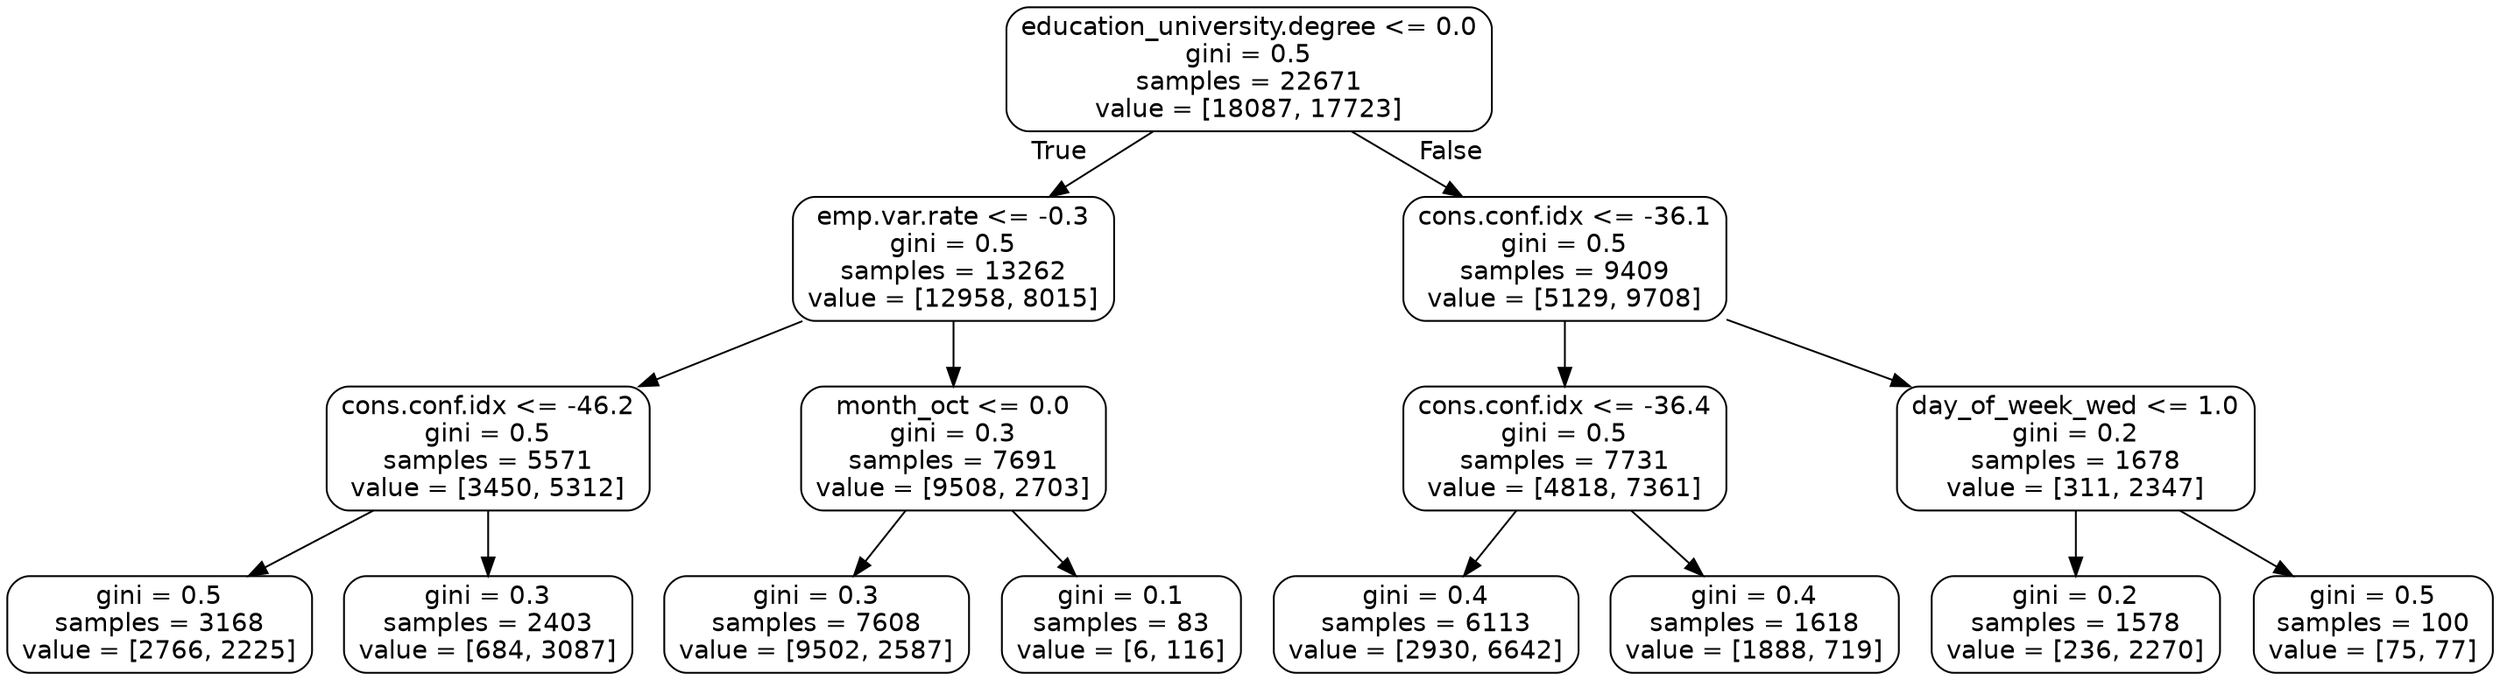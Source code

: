 digraph Tree {
node [shape=box, style="rounded", color="black", fontname=helvetica] ;
edge [fontname=helvetica] ;
0 [label="education_university.degree <= 0.0\ngini = 0.5\nsamples = 22671\nvalue = [18087, 17723]"] ;
1 [label="emp.var.rate <= -0.3\ngini = 0.5\nsamples = 13262\nvalue = [12958, 8015]"] ;
0 -> 1 [labeldistance=2.5, labelangle=45, headlabel="True"] ;
2 [label="cons.conf.idx <= -46.2\ngini = 0.5\nsamples = 5571\nvalue = [3450, 5312]"] ;
1 -> 2 ;
3 [label="gini = 0.5\nsamples = 3168\nvalue = [2766, 2225]"] ;
2 -> 3 ;
4 [label="gini = 0.3\nsamples = 2403\nvalue = [684, 3087]"] ;
2 -> 4 ;
5 [label="month_oct <= 0.0\ngini = 0.3\nsamples = 7691\nvalue = [9508, 2703]"] ;
1 -> 5 ;
6 [label="gini = 0.3\nsamples = 7608\nvalue = [9502, 2587]"] ;
5 -> 6 ;
7 [label="gini = 0.1\nsamples = 83\nvalue = [6, 116]"] ;
5 -> 7 ;
8 [label="cons.conf.idx <= -36.1\ngini = 0.5\nsamples = 9409\nvalue = [5129, 9708]"] ;
0 -> 8 [labeldistance=2.5, labelangle=-45, headlabel="False"] ;
9 [label="cons.conf.idx <= -36.4\ngini = 0.5\nsamples = 7731\nvalue = [4818, 7361]"] ;
8 -> 9 ;
10 [label="gini = 0.4\nsamples = 6113\nvalue = [2930, 6642]"] ;
9 -> 10 ;
11 [label="gini = 0.4\nsamples = 1618\nvalue = [1888, 719]"] ;
9 -> 11 ;
12 [label="day_of_week_wed <= 1.0\ngini = 0.2\nsamples = 1678\nvalue = [311, 2347]"] ;
8 -> 12 ;
13 [label="gini = 0.2\nsamples = 1578\nvalue = [236, 2270]"] ;
12 -> 13 ;
14 [label="gini = 0.5\nsamples = 100\nvalue = [75, 77]"] ;
12 -> 14 ;
}